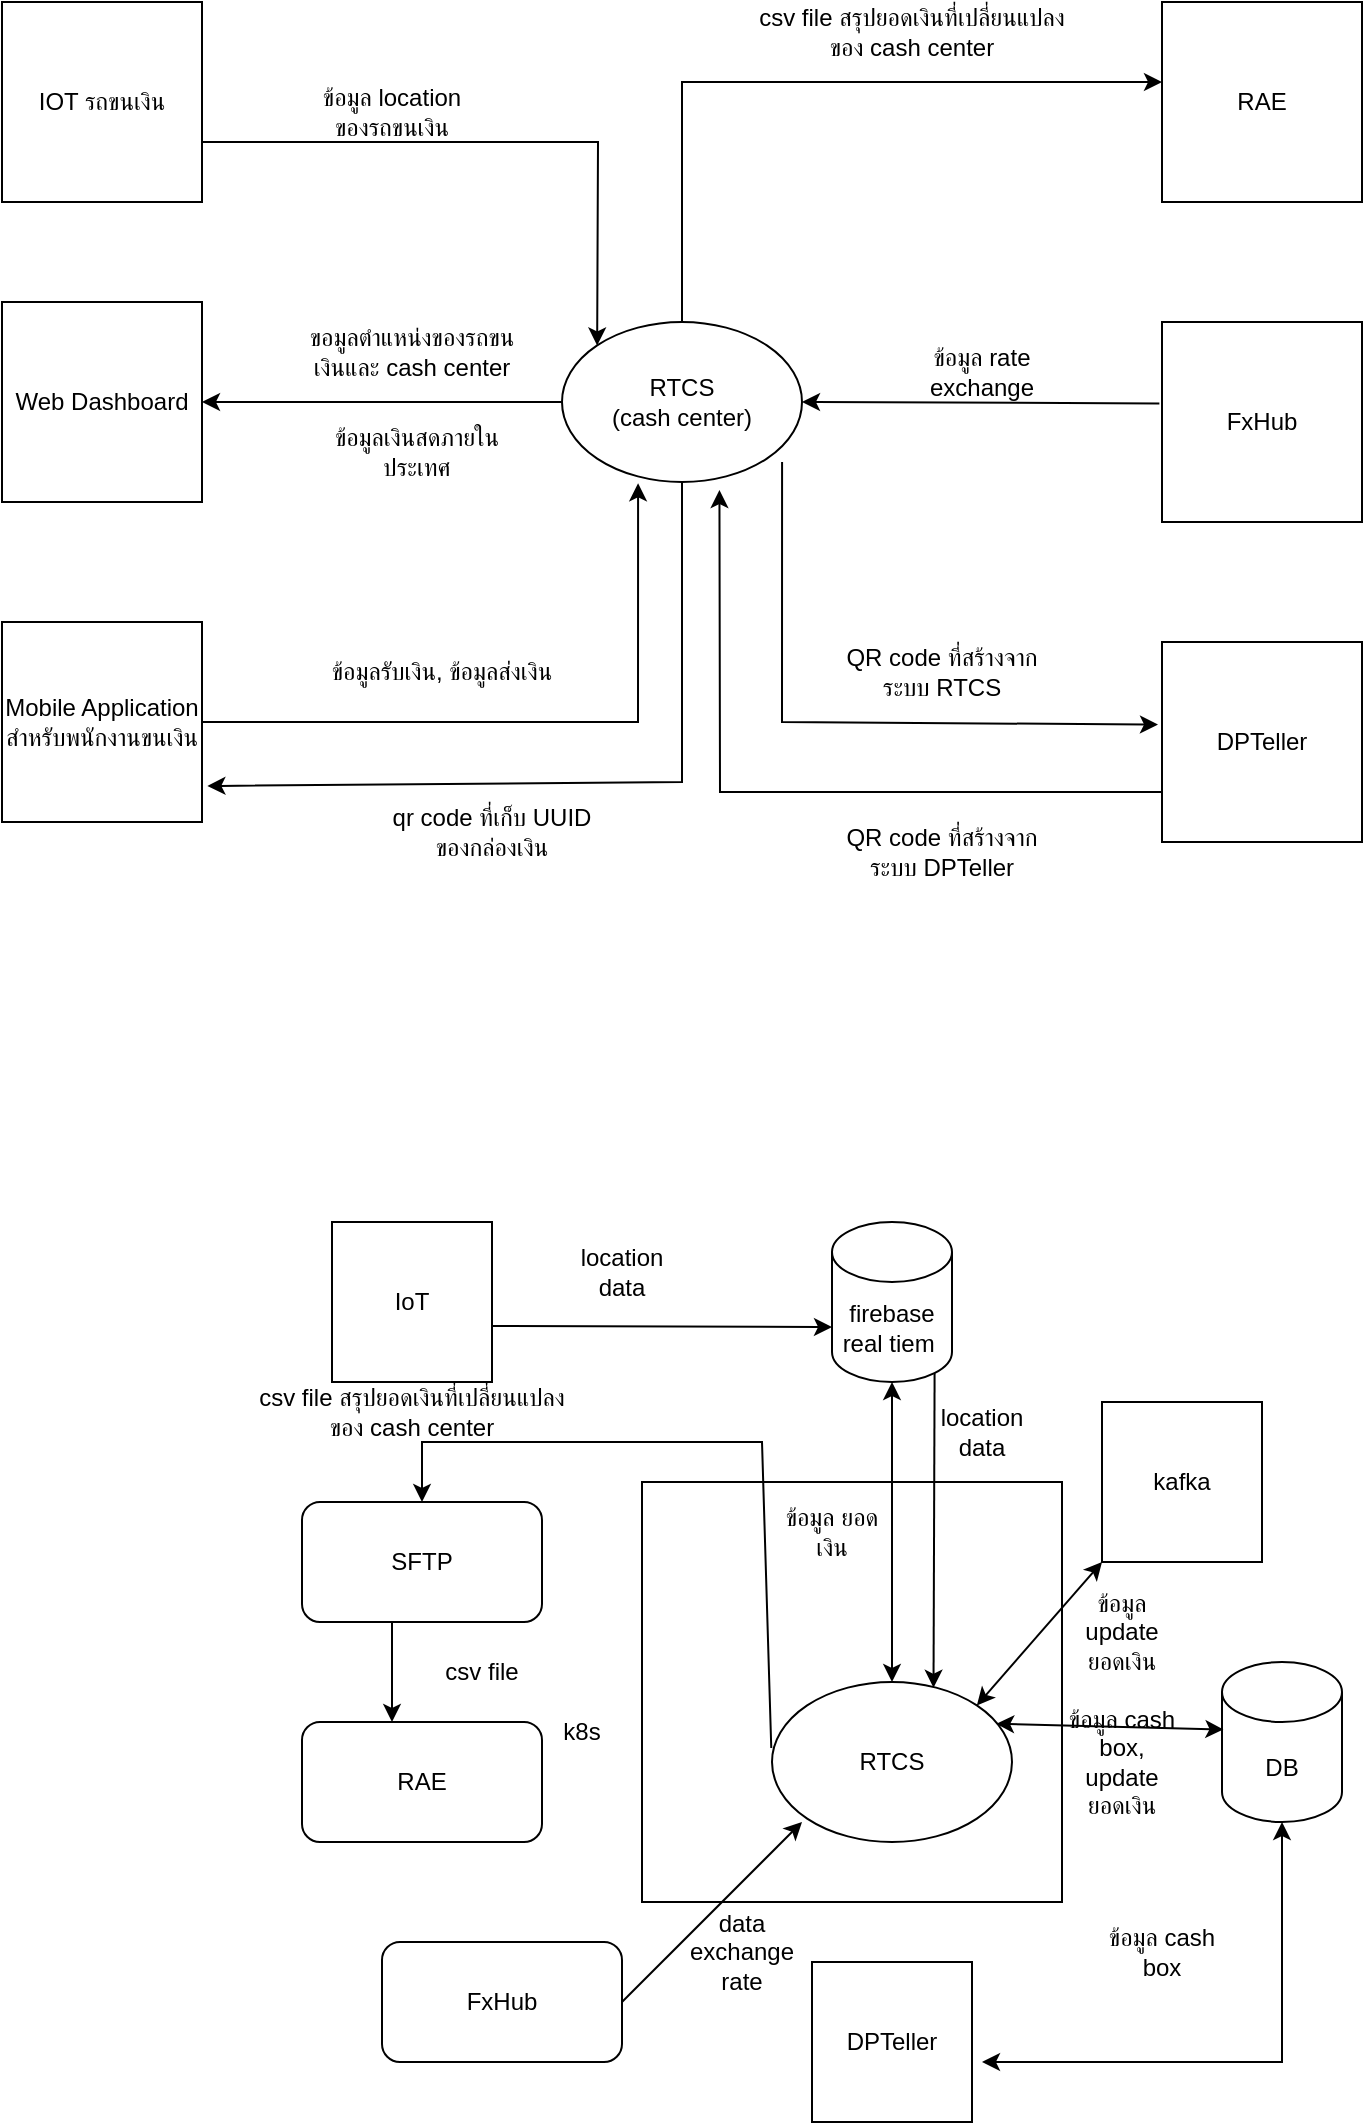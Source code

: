 <mxfile version="17.1.3" type="github">
  <diagram id="HmDtId7qisvzbzxh--_U" name="Page-1">
    <mxGraphModel dx="823" dy="484" grid="1" gridSize="10" guides="1" tooltips="1" connect="1" arrows="1" fold="1" page="1" pageScale="1" pageWidth="827" pageHeight="1169" math="0" shadow="0">
      <root>
        <mxCell id="0" />
        <mxCell id="1" parent="0" />
        <mxCell id="kkaidvIwW0H5mVTuyj-v-1" value="RTCS&lt;br&gt;(cash center)" style="ellipse;whiteSpace=wrap;html=1;" vertex="1" parent="1">
          <mxGeometry x="340" y="200" width="120" height="80" as="geometry" />
        </mxCell>
        <mxCell id="kkaidvIwW0H5mVTuyj-v-2" value="IOT รถขนเงิน" style="whiteSpace=wrap;html=1;aspect=fixed;" vertex="1" parent="1">
          <mxGeometry x="60" y="40" width="100" height="100" as="geometry" />
        </mxCell>
        <mxCell id="kkaidvIwW0H5mVTuyj-v-3" value="Web Dashboard" style="whiteSpace=wrap;html=1;aspect=fixed;" vertex="1" parent="1">
          <mxGeometry x="60" y="190" width="100" height="100" as="geometry" />
        </mxCell>
        <mxCell id="kkaidvIwW0H5mVTuyj-v-4" value="DPTeller" style="whiteSpace=wrap;html=1;aspect=fixed;" vertex="1" parent="1">
          <mxGeometry x="640" y="360" width="100" height="100" as="geometry" />
        </mxCell>
        <mxCell id="kkaidvIwW0H5mVTuyj-v-5" value="FxHub" style="whiteSpace=wrap;html=1;aspect=fixed;" vertex="1" parent="1">
          <mxGeometry x="640" y="200" width="100" height="100" as="geometry" />
        </mxCell>
        <mxCell id="kkaidvIwW0H5mVTuyj-v-6" value="Mobile Application&lt;br&gt;สำหรับพนักงานขนเงิน" style="whiteSpace=wrap;html=1;aspect=fixed;" vertex="1" parent="1">
          <mxGeometry x="60" y="350" width="100" height="100" as="geometry" />
        </mxCell>
        <mxCell id="kkaidvIwW0H5mVTuyj-v-7" value="RAE" style="whiteSpace=wrap;html=1;aspect=fixed;" vertex="1" parent="1">
          <mxGeometry x="640" y="40" width="100" height="100" as="geometry" />
        </mxCell>
        <mxCell id="kkaidvIwW0H5mVTuyj-v-8" value="" style="endArrow=classic;html=1;rounded=0;exitX=0.5;exitY=0;exitDx=0;exitDy=0;" edge="1" parent="1" source="kkaidvIwW0H5mVTuyj-v-1">
          <mxGeometry width="50" height="50" relative="1" as="geometry">
            <mxPoint x="380" y="160" as="sourcePoint" />
            <mxPoint x="640" y="80" as="targetPoint" />
            <Array as="points">
              <mxPoint x="400" y="80" />
            </Array>
          </mxGeometry>
        </mxCell>
        <mxCell id="kkaidvIwW0H5mVTuyj-v-9" value="csv file สรุปยอดเงินที่เปลี่ยนแปลงของ cash center" style="text;html=1;strokeColor=none;fillColor=none;align=center;verticalAlign=middle;whiteSpace=wrap;rounded=0;" vertex="1" parent="1">
          <mxGeometry x="430" y="40" width="170" height="30" as="geometry" />
        </mxCell>
        <mxCell id="kkaidvIwW0H5mVTuyj-v-10" value="" style="endArrow=classic;html=1;rounded=0;entryX=0.317;entryY=1.008;entryDx=0;entryDy=0;entryPerimeter=0;" edge="1" parent="1" target="kkaidvIwW0H5mVTuyj-v-1">
          <mxGeometry width="50" height="50" relative="1" as="geometry">
            <mxPoint x="160" y="400" as="sourcePoint" />
            <mxPoint x="410" y="400" as="targetPoint" />
            <Array as="points">
              <mxPoint x="378" y="400" />
            </Array>
          </mxGeometry>
        </mxCell>
        <mxCell id="kkaidvIwW0H5mVTuyj-v-13" value="ข้อมูลรับเงิน, ข้อมูลส่งเงิน" style="text;html=1;strokeColor=none;fillColor=none;align=center;verticalAlign=middle;whiteSpace=wrap;rounded=0;" vertex="1" parent="1">
          <mxGeometry x="210" y="360" width="140" height="30" as="geometry" />
        </mxCell>
        <mxCell id="kkaidvIwW0H5mVTuyj-v-14" value="" style="endArrow=classic;html=1;rounded=0;entryX=1.027;entryY=0.82;entryDx=0;entryDy=0;entryPerimeter=0;" edge="1" parent="1" source="kkaidvIwW0H5mVTuyj-v-1" target="kkaidvIwW0H5mVTuyj-v-6">
          <mxGeometry width="50" height="50" relative="1" as="geometry">
            <mxPoint x="420" y="280" as="sourcePoint" />
            <mxPoint x="170" y="430" as="targetPoint" />
            <Array as="points">
              <mxPoint x="400" y="430" />
            </Array>
          </mxGeometry>
        </mxCell>
        <mxCell id="kkaidvIwW0H5mVTuyj-v-15" value="qr code ที่เก็บ UUID ของกล่องเงิน" style="text;html=1;strokeColor=none;fillColor=none;align=center;verticalAlign=middle;whiteSpace=wrap;rounded=0;" vertex="1" parent="1">
          <mxGeometry x="250" y="440" width="110" height="30" as="geometry" />
        </mxCell>
        <mxCell id="kkaidvIwW0H5mVTuyj-v-16" value="" style="endArrow=classic;html=1;rounded=0;exitX=-0.013;exitY=0.407;exitDx=0;exitDy=0;entryX=1;entryY=0.5;entryDx=0;entryDy=0;exitPerimeter=0;" edge="1" parent="1" source="kkaidvIwW0H5mVTuyj-v-5" target="kkaidvIwW0H5mVTuyj-v-1">
          <mxGeometry width="50" height="50" relative="1" as="geometry">
            <mxPoint x="380" y="270" as="sourcePoint" />
            <mxPoint x="430" y="220" as="targetPoint" />
          </mxGeometry>
        </mxCell>
        <mxCell id="kkaidvIwW0H5mVTuyj-v-17" value="ข้อมูล rate exchange" style="text;html=1;strokeColor=none;fillColor=none;align=center;verticalAlign=middle;whiteSpace=wrap;rounded=0;" vertex="1" parent="1">
          <mxGeometry x="510" y="210" width="80" height="30" as="geometry" />
        </mxCell>
        <mxCell id="kkaidvIwW0H5mVTuyj-v-18" value="" style="endArrow=classic;html=1;rounded=0;exitX=0;exitY=0.5;exitDx=0;exitDy=0;entryX=1;entryY=0.5;entryDx=0;entryDy=0;" edge="1" parent="1" source="kkaidvIwW0H5mVTuyj-v-1" target="kkaidvIwW0H5mVTuyj-v-3">
          <mxGeometry width="50" height="50" relative="1" as="geometry">
            <mxPoint x="380" y="330" as="sourcePoint" />
            <mxPoint x="170" y="240" as="targetPoint" />
          </mxGeometry>
        </mxCell>
        <mxCell id="kkaidvIwW0H5mVTuyj-v-19" value="" style="endArrow=classic;html=1;rounded=0;entryX=0;entryY=0;entryDx=0;entryDy=0;" edge="1" parent="1" target="kkaidvIwW0H5mVTuyj-v-1">
          <mxGeometry width="50" height="50" relative="1" as="geometry">
            <mxPoint x="160" y="110" as="sourcePoint" />
            <mxPoint x="240" y="70" as="targetPoint" />
            <Array as="points">
              <mxPoint x="358" y="110" />
            </Array>
          </mxGeometry>
        </mxCell>
        <mxCell id="kkaidvIwW0H5mVTuyj-v-20" value="ข้อมูล location ของรถขนเงิน" style="text;html=1;strokeColor=none;fillColor=none;align=center;verticalAlign=middle;whiteSpace=wrap;rounded=0;" vertex="1" parent="1">
          <mxGeometry x="210" y="80" width="90" height="30" as="geometry" />
        </mxCell>
        <mxCell id="kkaidvIwW0H5mVTuyj-v-22" value="ขอมูลตำแหน่งของรถขนเงินและ cash center" style="text;html=1;strokeColor=none;fillColor=none;align=center;verticalAlign=middle;whiteSpace=wrap;rounded=0;" vertex="1" parent="1">
          <mxGeometry x="210" y="190" width="110" height="50" as="geometry" />
        </mxCell>
        <mxCell id="kkaidvIwW0H5mVTuyj-v-23" value="ข้อมูลเงินสดภายในประเทศ" style="text;html=1;strokeColor=none;fillColor=none;align=center;verticalAlign=middle;whiteSpace=wrap;rounded=0;" vertex="1" parent="1">
          <mxGeometry x="225" y="240" width="85" height="50" as="geometry" />
        </mxCell>
        <mxCell id="kkaidvIwW0H5mVTuyj-v-24" value="" style="endArrow=classic;html=1;rounded=0;entryX=-0.02;entryY=0.413;entryDx=0;entryDy=0;entryPerimeter=0;exitX=0.917;exitY=0.875;exitDx=0;exitDy=0;exitPerimeter=0;" edge="1" parent="1" source="kkaidvIwW0H5mVTuyj-v-1" target="kkaidvIwW0H5mVTuyj-v-4">
          <mxGeometry width="50" height="50" relative="1" as="geometry">
            <mxPoint x="380" y="400" as="sourcePoint" />
            <mxPoint x="430" y="350" as="targetPoint" />
            <Array as="points">
              <mxPoint x="450" y="400" />
            </Array>
          </mxGeometry>
        </mxCell>
        <mxCell id="kkaidvIwW0H5mVTuyj-v-25" value="QR code ที่สร้างจากระบบ RTCS" style="text;html=1;strokeColor=none;fillColor=none;align=center;verticalAlign=middle;whiteSpace=wrap;rounded=0;" vertex="1" parent="1">
          <mxGeometry x="480" y="350" width="100" height="50" as="geometry" />
        </mxCell>
        <mxCell id="kkaidvIwW0H5mVTuyj-v-26" value="QR code ที่สร้างจากระบบ DPTeller" style="text;html=1;strokeColor=none;fillColor=none;align=center;verticalAlign=middle;whiteSpace=wrap;rounded=0;" vertex="1" parent="1">
          <mxGeometry x="480" y="440" width="100" height="50" as="geometry" />
        </mxCell>
        <mxCell id="kkaidvIwW0H5mVTuyj-v-27" value="" style="endArrow=classic;html=1;rounded=0;entryX=0.656;entryY=1.05;entryDx=0;entryDy=0;entryPerimeter=0;" edge="1" parent="1" target="kkaidvIwW0H5mVTuyj-v-1">
          <mxGeometry width="50" height="50" relative="1" as="geometry">
            <mxPoint x="640" y="435" as="sourcePoint" />
            <mxPoint x="690" y="385" as="targetPoint" />
            <Array as="points">
              <mxPoint x="419" y="435" />
            </Array>
          </mxGeometry>
        </mxCell>
        <mxCell id="kkaidvIwW0H5mVTuyj-v-28" value="" style="whiteSpace=wrap;html=1;aspect=fixed;" vertex="1" parent="1">
          <mxGeometry x="380" y="780" width="210" height="210" as="geometry" />
        </mxCell>
        <mxCell id="kkaidvIwW0H5mVTuyj-v-29" value="RTCS" style="ellipse;whiteSpace=wrap;html=1;" vertex="1" parent="1">
          <mxGeometry x="445" y="880" width="120" height="80" as="geometry" />
        </mxCell>
        <mxCell id="kkaidvIwW0H5mVTuyj-v-30" value="k8s" style="text;html=1;strokeColor=none;fillColor=none;align=center;verticalAlign=middle;whiteSpace=wrap;rounded=0;" vertex="1" parent="1">
          <mxGeometry x="320" y="890" width="60" height="30" as="geometry" />
        </mxCell>
        <mxCell id="kkaidvIwW0H5mVTuyj-v-32" value="DB" style="shape=cylinder3;whiteSpace=wrap;html=1;boundedLbl=1;backgroundOutline=1;size=15;" vertex="1" parent="1">
          <mxGeometry x="670" y="870" width="60" height="80" as="geometry" />
        </mxCell>
        <mxCell id="kkaidvIwW0H5mVTuyj-v-33" value="DPTeller" style="whiteSpace=wrap;html=1;aspect=fixed;" vertex="1" parent="1">
          <mxGeometry x="465" y="1020" width="80" height="80" as="geometry" />
        </mxCell>
        <mxCell id="kkaidvIwW0H5mVTuyj-v-36" value="firebase real tiem&amp;nbsp;" style="shape=cylinder3;whiteSpace=wrap;html=1;boundedLbl=1;backgroundOutline=1;size=15;" vertex="1" parent="1">
          <mxGeometry x="475" y="650" width="60" height="80" as="geometry" />
        </mxCell>
        <mxCell id="kkaidvIwW0H5mVTuyj-v-39" value="IoT" style="whiteSpace=wrap;html=1;aspect=fixed;" vertex="1" parent="1">
          <mxGeometry x="225" y="650" width="80" height="80" as="geometry" />
        </mxCell>
        <mxCell id="kkaidvIwW0H5mVTuyj-v-40" value="" style="endArrow=classic;html=1;rounded=0;entryX=0;entryY=0;entryDx=0;entryDy=52.5;entryPerimeter=0;exitX=1.006;exitY=0.65;exitDx=0;exitDy=0;exitPerimeter=0;" edge="1" parent="1" source="kkaidvIwW0H5mVTuyj-v-39" target="kkaidvIwW0H5mVTuyj-v-36">
          <mxGeometry width="50" height="50" relative="1" as="geometry">
            <mxPoint x="300" y="730" as="sourcePoint" />
            <mxPoint x="350" y="680" as="targetPoint" />
          </mxGeometry>
        </mxCell>
        <mxCell id="kkaidvIwW0H5mVTuyj-v-41" value="kafka" style="whiteSpace=wrap;html=1;aspect=fixed;" vertex="1" parent="1">
          <mxGeometry x="610" y="740" width="80" height="80" as="geometry" />
        </mxCell>
        <mxCell id="kkaidvIwW0H5mVTuyj-v-42" value="" style="endArrow=classic;startArrow=classic;html=1;rounded=0;exitX=1;exitY=0;exitDx=0;exitDy=0;" edge="1" parent="1" source="kkaidvIwW0H5mVTuyj-v-29">
          <mxGeometry width="50" height="50" relative="1" as="geometry">
            <mxPoint x="560" y="870" as="sourcePoint" />
            <mxPoint x="610" y="820" as="targetPoint" />
          </mxGeometry>
        </mxCell>
        <mxCell id="kkaidvIwW0H5mVTuyj-v-43" value="" style="endArrow=classic;startArrow=classic;html=1;rounded=0;" edge="1" parent="1" target="kkaidvIwW0H5mVTuyj-v-32">
          <mxGeometry width="50" height="50" relative="1" as="geometry">
            <mxPoint x="550" y="1070" as="sourcePoint" />
            <mxPoint x="500" y="890" as="targetPoint" />
            <Array as="points">
              <mxPoint x="700" y="1070" />
            </Array>
          </mxGeometry>
        </mxCell>
        <mxCell id="kkaidvIwW0H5mVTuyj-v-45" value="ข้อมูล update ยอดเงิน" style="text;html=1;strokeColor=none;fillColor=none;align=center;verticalAlign=middle;whiteSpace=wrap;rounded=0;" vertex="1" parent="1">
          <mxGeometry x="590" y="840" width="60" height="30" as="geometry" />
        </mxCell>
        <mxCell id="kkaidvIwW0H5mVTuyj-v-46" value="location data" style="text;html=1;strokeColor=none;fillColor=none;align=center;verticalAlign=middle;whiteSpace=wrap;rounded=0;" vertex="1" parent="1">
          <mxGeometry x="340" y="660" width="60" height="30" as="geometry" />
        </mxCell>
        <mxCell id="kkaidvIwW0H5mVTuyj-v-47" value="FxHub" style="rounded=1;whiteSpace=wrap;html=1;" vertex="1" parent="1">
          <mxGeometry x="250" y="1010" width="120" height="60" as="geometry" />
        </mxCell>
        <mxCell id="kkaidvIwW0H5mVTuyj-v-48" value="" style="endArrow=classic;html=1;rounded=0;exitX=1;exitY=0.5;exitDx=0;exitDy=0;" edge="1" parent="1" source="kkaidvIwW0H5mVTuyj-v-47">
          <mxGeometry width="50" height="50" relative="1" as="geometry">
            <mxPoint x="410" y="1000" as="sourcePoint" />
            <mxPoint x="460" y="950" as="targetPoint" />
          </mxGeometry>
        </mxCell>
        <mxCell id="kkaidvIwW0H5mVTuyj-v-49" value="ข้อมูล cash box" style="text;html=1;strokeColor=none;fillColor=none;align=center;verticalAlign=middle;whiteSpace=wrap;rounded=0;" vertex="1" parent="1">
          <mxGeometry x="610" y="1000" width="60" height="30" as="geometry" />
        </mxCell>
        <mxCell id="kkaidvIwW0H5mVTuyj-v-50" value="ข้อมูล cash box, update ยอดเงิน" style="text;html=1;strokeColor=none;fillColor=none;align=center;verticalAlign=middle;whiteSpace=wrap;rounded=0;" vertex="1" parent="1">
          <mxGeometry x="590" y="905" width="60" height="30" as="geometry" />
        </mxCell>
        <mxCell id="kkaidvIwW0H5mVTuyj-v-51" value="" style="endArrow=classic;startArrow=classic;html=1;rounded=0;entryX=0.012;entryY=0.422;entryDx=0;entryDy=0;entryPerimeter=0;exitX=0.934;exitY=0.261;exitDx=0;exitDy=0;exitPerimeter=0;" edge="1" parent="1" source="kkaidvIwW0H5mVTuyj-v-29" target="kkaidvIwW0H5mVTuyj-v-32">
          <mxGeometry width="50" height="50" relative="1" as="geometry">
            <mxPoint x="480" y="900" as="sourcePoint" />
            <mxPoint x="530" y="850" as="targetPoint" />
          </mxGeometry>
        </mxCell>
        <mxCell id="kkaidvIwW0H5mVTuyj-v-52" value="" style="endArrow=classic;startArrow=classic;html=1;rounded=0;" edge="1" parent="1" source="kkaidvIwW0H5mVTuyj-v-29" target="kkaidvIwW0H5mVTuyj-v-36">
          <mxGeometry width="50" height="50" relative="1" as="geometry">
            <mxPoint x="460" y="780" as="sourcePoint" />
            <mxPoint x="510" y="730" as="targetPoint" />
          </mxGeometry>
        </mxCell>
        <mxCell id="kkaidvIwW0H5mVTuyj-v-53" value="ข้อมูล ยอดเงิน" style="text;html=1;strokeColor=none;fillColor=none;align=center;verticalAlign=middle;whiteSpace=wrap;rounded=0;" vertex="1" parent="1">
          <mxGeometry x="445" y="790" width="60" height="30" as="geometry" />
        </mxCell>
        <mxCell id="kkaidvIwW0H5mVTuyj-v-54" value="" style="endArrow=classic;html=1;rounded=0;exitX=0.855;exitY=1;exitDx=0;exitDy=-4.35;exitPerimeter=0;entryX=0.673;entryY=0.036;entryDx=0;entryDy=0;entryPerimeter=0;" edge="1" parent="1" source="kkaidvIwW0H5mVTuyj-v-36" target="kkaidvIwW0H5mVTuyj-v-29">
          <mxGeometry width="50" height="50" relative="1" as="geometry">
            <mxPoint x="480" y="860" as="sourcePoint" />
            <mxPoint x="530" y="810" as="targetPoint" />
          </mxGeometry>
        </mxCell>
        <mxCell id="kkaidvIwW0H5mVTuyj-v-55" value="location data" style="text;html=1;strokeColor=none;fillColor=none;align=center;verticalAlign=middle;whiteSpace=wrap;rounded=0;" vertex="1" parent="1">
          <mxGeometry x="520" y="740" width="60" height="30" as="geometry" />
        </mxCell>
        <mxCell id="kkaidvIwW0H5mVTuyj-v-56" value="data exchange rate" style="text;html=1;strokeColor=none;fillColor=none;align=center;verticalAlign=middle;whiteSpace=wrap;rounded=0;" vertex="1" parent="1">
          <mxGeometry x="400" y="1000" width="60" height="30" as="geometry" />
        </mxCell>
        <mxCell id="kkaidvIwW0H5mVTuyj-v-57" value="SFTP" style="rounded=1;whiteSpace=wrap;html=1;" vertex="1" parent="1">
          <mxGeometry x="210" y="790" width="120" height="60" as="geometry" />
        </mxCell>
        <mxCell id="kkaidvIwW0H5mVTuyj-v-58" value="RAE" style="rounded=1;whiteSpace=wrap;html=1;" vertex="1" parent="1">
          <mxGeometry x="210" y="900" width="120" height="60" as="geometry" />
        </mxCell>
        <mxCell id="kkaidvIwW0H5mVTuyj-v-59" value="csv file สรุปยอดเงินที่เปลี่ยนแปลงของ cash center" style="text;html=1;strokeColor=none;fillColor=none;align=center;verticalAlign=middle;whiteSpace=wrap;rounded=0;" vertex="1" parent="1">
          <mxGeometry x="180" y="730" width="170" height="30" as="geometry" />
        </mxCell>
        <mxCell id="kkaidvIwW0H5mVTuyj-v-60" value="" style="endArrow=classic;html=1;rounded=0;exitX=-0.003;exitY=0.413;exitDx=0;exitDy=0;exitPerimeter=0;entryX=0.5;entryY=0;entryDx=0;entryDy=0;" edge="1" parent="1" source="kkaidvIwW0H5mVTuyj-v-29" target="kkaidvIwW0H5mVTuyj-v-57">
          <mxGeometry width="50" height="50" relative="1" as="geometry">
            <mxPoint x="480" y="840" as="sourcePoint" />
            <mxPoint x="270" y="770" as="targetPoint" />
            <Array as="points">
              <mxPoint x="440" y="760" />
              <mxPoint x="270" y="760" />
            </Array>
          </mxGeometry>
        </mxCell>
        <mxCell id="kkaidvIwW0H5mVTuyj-v-63" value="" style="endArrow=classic;html=1;rounded=0;entryX=0.375;entryY=0;entryDx=0;entryDy=0;entryPerimeter=0;" edge="1" parent="1" target="kkaidvIwW0H5mVTuyj-v-58">
          <mxGeometry width="50" height="50" relative="1" as="geometry">
            <mxPoint x="255" y="850" as="sourcePoint" />
            <mxPoint x="305" y="800" as="targetPoint" />
          </mxGeometry>
        </mxCell>
        <mxCell id="kkaidvIwW0H5mVTuyj-v-64" value="csv file" style="text;html=1;strokeColor=none;fillColor=none;align=center;verticalAlign=middle;whiteSpace=wrap;rounded=0;" vertex="1" parent="1">
          <mxGeometry x="270" y="860" width="60" height="30" as="geometry" />
        </mxCell>
      </root>
    </mxGraphModel>
  </diagram>
</mxfile>

